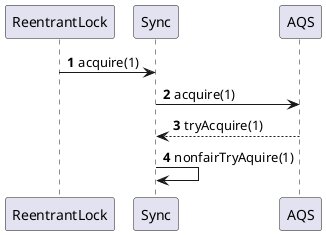 @startuml
'https://plantuml.com/sequence-diagram

autonumber

ReentrantLock -> Sync: acquire(1)
Sync -> AQS: acquire(1)
AQS --> Sync:tryAcquire(1)
Sync -> Sync:nonfairTryAquire(1)

@enduml